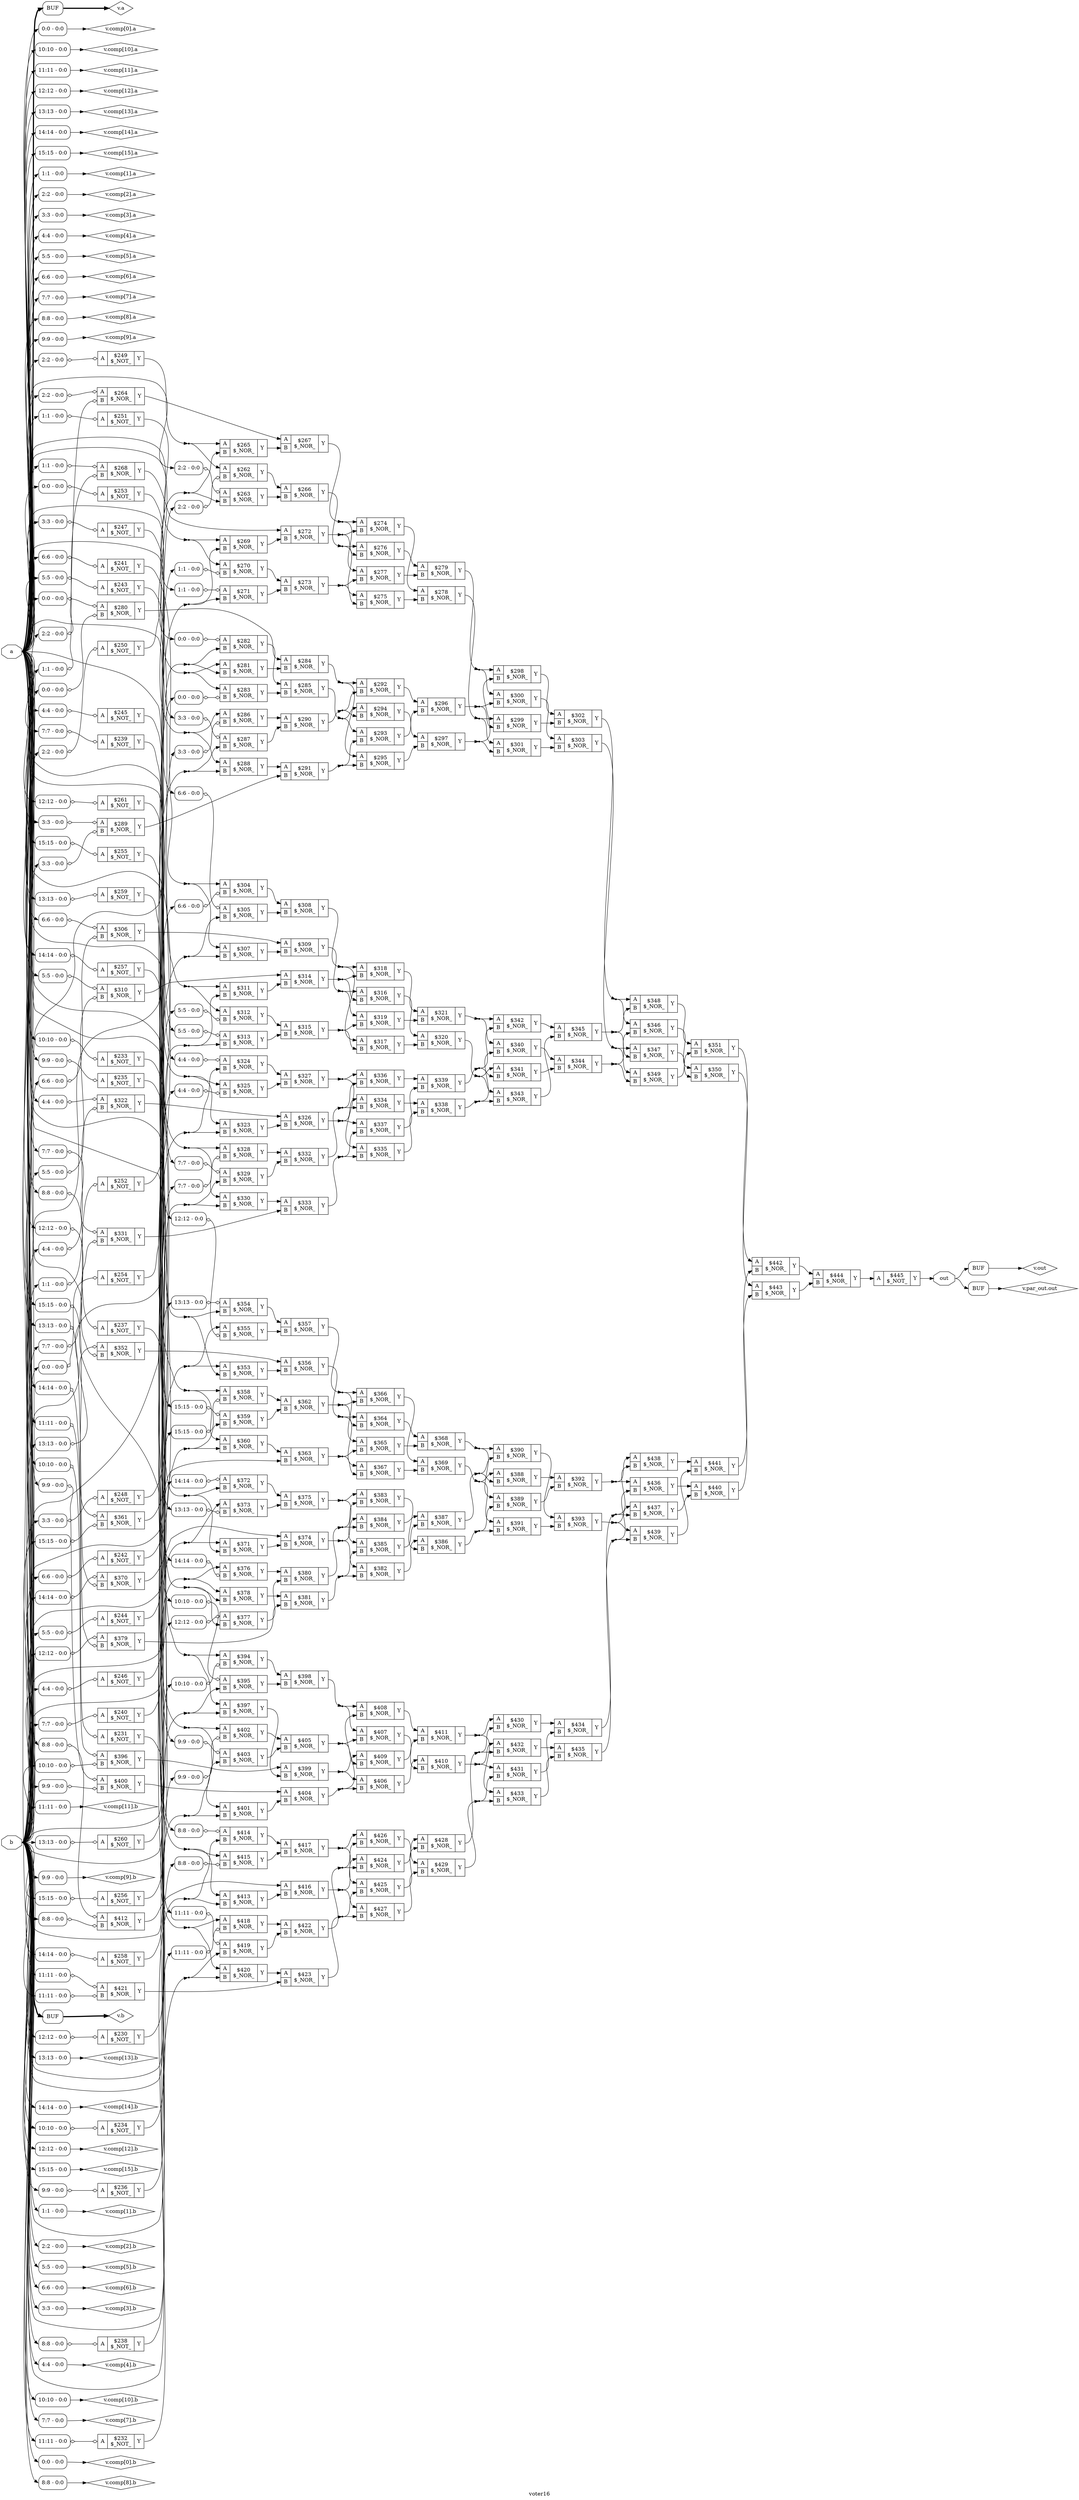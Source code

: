 digraph "voter16" {
label="voter16";
rankdir="LR";
remincross=true;
n216 [ shape=octagon, label="a", color="black", fontcolor="black" ];
n217 [ shape=octagon, label="b", color="black", fontcolor="black" ];
n218 [ shape=octagon, label="out", color="black", fontcolor="black" ];
n219 [ shape=diamond, label="v.a", color="black", fontcolor="black" ];
n220 [ shape=diamond, label="v.b", color="black", fontcolor="black" ];
n221 [ shape=diamond, label="v.comp[0].a", color="black", fontcolor="black" ];
n222 [ shape=diamond, label="v.comp[0].b", color="black", fontcolor="black" ];
n223 [ shape=diamond, label="v.comp[10].a", color="black", fontcolor="black" ];
n224 [ shape=diamond, label="v.comp[10].b", color="black", fontcolor="black" ];
n225 [ shape=diamond, label="v.comp[11].a", color="black", fontcolor="black" ];
n226 [ shape=diamond, label="v.comp[11].b", color="black", fontcolor="black" ];
n227 [ shape=diamond, label="v.comp[12].a", color="black", fontcolor="black" ];
n228 [ shape=diamond, label="v.comp[12].b", color="black", fontcolor="black" ];
n229 [ shape=diamond, label="v.comp[13].a", color="black", fontcolor="black" ];
n230 [ shape=diamond, label="v.comp[13].b", color="black", fontcolor="black" ];
n231 [ shape=diamond, label="v.comp[14].a", color="black", fontcolor="black" ];
n232 [ shape=diamond, label="v.comp[14].b", color="black", fontcolor="black" ];
n233 [ shape=diamond, label="v.comp[15].a", color="black", fontcolor="black" ];
n234 [ shape=diamond, label="v.comp[15].b", color="black", fontcolor="black" ];
n235 [ shape=diamond, label="v.comp[1].a", color="black", fontcolor="black" ];
n236 [ shape=diamond, label="v.comp[1].b", color="black", fontcolor="black" ];
n237 [ shape=diamond, label="v.comp[2].a", color="black", fontcolor="black" ];
n238 [ shape=diamond, label="v.comp[2].b", color="black", fontcolor="black" ];
n239 [ shape=diamond, label="v.comp[3].a", color="black", fontcolor="black" ];
n240 [ shape=diamond, label="v.comp[3].b", color="black", fontcolor="black" ];
n241 [ shape=diamond, label="v.comp[4].a", color="black", fontcolor="black" ];
n242 [ shape=diamond, label="v.comp[4].b", color="black", fontcolor="black" ];
n243 [ shape=diamond, label="v.comp[5].a", color="black", fontcolor="black" ];
n244 [ shape=diamond, label="v.comp[5].b", color="black", fontcolor="black" ];
n245 [ shape=diamond, label="v.comp[6].a", color="black", fontcolor="black" ];
n246 [ shape=diamond, label="v.comp[6].b", color="black", fontcolor="black" ];
n247 [ shape=diamond, label="v.comp[7].a", color="black", fontcolor="black" ];
n248 [ shape=diamond, label="v.comp[7].b", color="black", fontcolor="black" ];
n249 [ shape=diamond, label="v.comp[8].a", color="black", fontcolor="black" ];
n250 [ shape=diamond, label="v.comp[8].b", color="black", fontcolor="black" ];
n251 [ shape=diamond, label="v.comp[9].a", color="black", fontcolor="black" ];
n252 [ shape=diamond, label="v.comp[9].b", color="black", fontcolor="black" ];
n253 [ shape=diamond, label="v.out", color="black", fontcolor="black" ];
n254 [ shape=diamond, label="v.par_out.out", color="black", fontcolor="black" ];
c257 [ shape=record, label="{{<p255> A}|$230\n$_NOT_|{<p256> Y}}" ];
x0 [ shape=record, style=rounded, label="<s0> 12:12 - 0:0 " ];
x0:e -> c257:p255:w [arrowhead=odiamond, arrowtail=odiamond, dir=both, color="black", label=""];
c258 [ shape=record, label="{{<p255> A}|$231\n$_NOT_|{<p256> Y}}" ];
x1 [ shape=record, style=rounded, label="<s0> 11:11 - 0:0 " ];
x1:e -> c258:p255:w [arrowhead=odiamond, arrowtail=odiamond, dir=both, color="black", label=""];
c259 [ shape=record, label="{{<p255> A}|$232\n$_NOT_|{<p256> Y}}" ];
x2 [ shape=record, style=rounded, label="<s0> 11:11 - 0:0 " ];
x2:e -> c259:p255:w [arrowhead=odiamond, arrowtail=odiamond, dir=both, color="black", label=""];
c260 [ shape=record, label="{{<p255> A}|$233\n$_NOT_|{<p256> Y}}" ];
x3 [ shape=record, style=rounded, label="<s0> 10:10 - 0:0 " ];
x3:e -> c260:p255:w [arrowhead=odiamond, arrowtail=odiamond, dir=both, color="black", label=""];
c261 [ shape=record, label="{{<p255> A}|$234\n$_NOT_|{<p256> Y}}" ];
x4 [ shape=record, style=rounded, label="<s0> 10:10 - 0:0 " ];
x4:e -> c261:p255:w [arrowhead=odiamond, arrowtail=odiamond, dir=both, color="black", label=""];
c262 [ shape=record, label="{{<p255> A}|$235\n$_NOT_|{<p256> Y}}" ];
x5 [ shape=record, style=rounded, label="<s0> 9:9 - 0:0 " ];
x5:e -> c262:p255:w [arrowhead=odiamond, arrowtail=odiamond, dir=both, color="black", label=""];
c263 [ shape=record, label="{{<p255> A}|$236\n$_NOT_|{<p256> Y}}" ];
x6 [ shape=record, style=rounded, label="<s0> 9:9 - 0:0 " ];
x6:e -> c263:p255:w [arrowhead=odiamond, arrowtail=odiamond, dir=both, color="black", label=""];
c264 [ shape=record, label="{{<p255> A}|$237\n$_NOT_|{<p256> Y}}" ];
x7 [ shape=record, style=rounded, label="<s0> 8:8 - 0:0 " ];
x7:e -> c264:p255:w [arrowhead=odiamond, arrowtail=odiamond, dir=both, color="black", label=""];
c265 [ shape=record, label="{{<p255> A}|$238\n$_NOT_|{<p256> Y}}" ];
x8 [ shape=record, style=rounded, label="<s0> 8:8 - 0:0 " ];
x8:e -> c265:p255:w [arrowhead=odiamond, arrowtail=odiamond, dir=both, color="black", label=""];
c266 [ shape=record, label="{{<p255> A}|$239\n$_NOT_|{<p256> Y}}" ];
x9 [ shape=record, style=rounded, label="<s0> 7:7 - 0:0 " ];
x9:e -> c266:p255:w [arrowhead=odiamond, arrowtail=odiamond, dir=both, color="black", label=""];
c267 [ shape=record, label="{{<p255> A}|$240\n$_NOT_|{<p256> Y}}" ];
x10 [ shape=record, style=rounded, label="<s0> 7:7 - 0:0 " ];
x10:e -> c267:p255:w [arrowhead=odiamond, arrowtail=odiamond, dir=both, color="black", label=""];
c268 [ shape=record, label="{{<p255> A}|$241\n$_NOT_|{<p256> Y}}" ];
x11 [ shape=record, style=rounded, label="<s0> 6:6 - 0:0 " ];
x11:e -> c268:p255:w [arrowhead=odiamond, arrowtail=odiamond, dir=both, color="black", label=""];
c269 [ shape=record, label="{{<p255> A}|$242\n$_NOT_|{<p256> Y}}" ];
x12 [ shape=record, style=rounded, label="<s0> 6:6 - 0:0 " ];
x12:e -> c269:p255:w [arrowhead=odiamond, arrowtail=odiamond, dir=both, color="black", label=""];
c270 [ shape=record, label="{{<p255> A}|$243\n$_NOT_|{<p256> Y}}" ];
x13 [ shape=record, style=rounded, label="<s0> 5:5 - 0:0 " ];
x13:e -> c270:p255:w [arrowhead=odiamond, arrowtail=odiamond, dir=both, color="black", label=""];
c271 [ shape=record, label="{{<p255> A}|$244\n$_NOT_|{<p256> Y}}" ];
x14 [ shape=record, style=rounded, label="<s0> 5:5 - 0:0 " ];
x14:e -> c271:p255:w [arrowhead=odiamond, arrowtail=odiamond, dir=both, color="black", label=""];
c272 [ shape=record, label="{{<p255> A}|$245\n$_NOT_|{<p256> Y}}" ];
x15 [ shape=record, style=rounded, label="<s0> 4:4 - 0:0 " ];
x15:e -> c272:p255:w [arrowhead=odiamond, arrowtail=odiamond, dir=both, color="black", label=""];
c273 [ shape=record, label="{{<p255> A}|$246\n$_NOT_|{<p256> Y}}" ];
x16 [ shape=record, style=rounded, label="<s0> 4:4 - 0:0 " ];
x16:e -> c273:p255:w [arrowhead=odiamond, arrowtail=odiamond, dir=both, color="black", label=""];
c274 [ shape=record, label="{{<p255> A}|$247\n$_NOT_|{<p256> Y}}" ];
x17 [ shape=record, style=rounded, label="<s0> 3:3 - 0:0 " ];
x17:e -> c274:p255:w [arrowhead=odiamond, arrowtail=odiamond, dir=both, color="black", label=""];
c275 [ shape=record, label="{{<p255> A}|$248\n$_NOT_|{<p256> Y}}" ];
x18 [ shape=record, style=rounded, label="<s0> 3:3 - 0:0 " ];
x18:e -> c275:p255:w [arrowhead=odiamond, arrowtail=odiamond, dir=both, color="black", label=""];
c276 [ shape=record, label="{{<p255> A}|$249\n$_NOT_|{<p256> Y}}" ];
x19 [ shape=record, style=rounded, label="<s0> 2:2 - 0:0 " ];
x19:e -> c276:p255:w [arrowhead=odiamond, arrowtail=odiamond, dir=both, color="black", label=""];
c277 [ shape=record, label="{{<p255> A}|$250\n$_NOT_|{<p256> Y}}" ];
x20 [ shape=record, style=rounded, label="<s0> 2:2 - 0:0 " ];
x20:e -> c277:p255:w [arrowhead=odiamond, arrowtail=odiamond, dir=both, color="black", label=""];
c278 [ shape=record, label="{{<p255> A}|$251\n$_NOT_|{<p256> Y}}" ];
x21 [ shape=record, style=rounded, label="<s0> 1:1 - 0:0 " ];
x21:e -> c278:p255:w [arrowhead=odiamond, arrowtail=odiamond, dir=both, color="black", label=""];
c279 [ shape=record, label="{{<p255> A}|$252\n$_NOT_|{<p256> Y}}" ];
x22 [ shape=record, style=rounded, label="<s0> 1:1 - 0:0 " ];
x22:e -> c279:p255:w [arrowhead=odiamond, arrowtail=odiamond, dir=both, color="black", label=""];
c280 [ shape=record, label="{{<p255> A}|$253\n$_NOT_|{<p256> Y}}" ];
x23 [ shape=record, style=rounded, label="<s0> 0:0 - 0:0 " ];
x23:e -> c280:p255:w [arrowhead=odiamond, arrowtail=odiamond, dir=both, color="black", label=""];
c281 [ shape=record, label="{{<p255> A}|$254\n$_NOT_|{<p256> Y}}" ];
x24 [ shape=record, style=rounded, label="<s0> 0:0 - 0:0 " ];
x24:e -> c281:p255:w [arrowhead=odiamond, arrowtail=odiamond, dir=both, color="black", label=""];
c282 [ shape=record, label="{{<p255> A}|$255\n$_NOT_|{<p256> Y}}" ];
x25 [ shape=record, style=rounded, label="<s0> 15:15 - 0:0 " ];
x25:e -> c282:p255:w [arrowhead=odiamond, arrowtail=odiamond, dir=both, color="black", label=""];
c283 [ shape=record, label="{{<p255> A}|$256\n$_NOT_|{<p256> Y}}" ];
x26 [ shape=record, style=rounded, label="<s0> 15:15 - 0:0 " ];
x26:e -> c283:p255:w [arrowhead=odiamond, arrowtail=odiamond, dir=both, color="black", label=""];
c284 [ shape=record, label="{{<p255> A}|$257\n$_NOT_|{<p256> Y}}" ];
x27 [ shape=record, style=rounded, label="<s0> 14:14 - 0:0 " ];
x27:e -> c284:p255:w [arrowhead=odiamond, arrowtail=odiamond, dir=both, color="black", label=""];
c285 [ shape=record, label="{{<p255> A}|$258\n$_NOT_|{<p256> Y}}" ];
x28 [ shape=record, style=rounded, label="<s0> 14:14 - 0:0 " ];
x28:e -> c285:p255:w [arrowhead=odiamond, arrowtail=odiamond, dir=both, color="black", label=""];
c286 [ shape=record, label="{{<p255> A}|$259\n$_NOT_|{<p256> Y}}" ];
x29 [ shape=record, style=rounded, label="<s0> 13:13 - 0:0 " ];
x29:e -> c286:p255:w [arrowhead=odiamond, arrowtail=odiamond, dir=both, color="black", label=""];
c287 [ shape=record, label="{{<p255> A}|$260\n$_NOT_|{<p256> Y}}" ];
x30 [ shape=record, style=rounded, label="<s0> 13:13 - 0:0 " ];
x30:e -> c287:p255:w [arrowhead=odiamond, arrowtail=odiamond, dir=both, color="black", label=""];
c288 [ shape=record, label="{{<p255> A}|$261\n$_NOT_|{<p256> Y}}" ];
x31 [ shape=record, style=rounded, label="<s0> 12:12 - 0:0 " ];
x31:e -> c288:p255:w [arrowhead=odiamond, arrowtail=odiamond, dir=both, color="black", label=""];
c290 [ shape=record, label="{{<p255> A|<p289> B}|$262\n$_NOR_|{<p256> Y}}" ];
x32 [ shape=record, style=rounded, label="<s0> 2:2 - 0:0 " ];
x32:e -> c290:p289:w [arrowhead=odiamond, arrowtail=odiamond, dir=both, color="black", label=""];
c291 [ shape=record, label="{{<p255> A|<p289> B}|$263\n$_NOR_|{<p256> Y}}" ];
x33 [ shape=record, style=rounded, label="<s0> 2:2 - 0:0 " ];
x33:e -> c291:p255:w [arrowhead=odiamond, arrowtail=odiamond, dir=both, color="black", label=""];
c292 [ shape=record, label="{{<p255> A|<p289> B}|$264\n$_NOR_|{<p256> Y}}" ];
x34 [ shape=record, style=rounded, label="<s0> 2:2 - 0:0 " ];
x34:e -> c292:p255:w [arrowhead=odiamond, arrowtail=odiamond, dir=both, color="black", label=""];
x35 [ shape=record, style=rounded, label="<s0> 2:2 - 0:0 " ];
x35:e -> c292:p289:w [arrowhead=odiamond, arrowtail=odiamond, dir=both, color="black", label=""];
c293 [ shape=record, label="{{<p255> A|<p289> B}|$265\n$_NOR_|{<p256> Y}}" ];
c294 [ shape=record, label="{{<p255> A|<p289> B}|$266\n$_NOR_|{<p256> Y}}" ];
c295 [ shape=record, label="{{<p255> A|<p289> B}|$267\n$_NOR_|{<p256> Y}}" ];
c296 [ shape=record, label="{{<p255> A|<p289> B}|$268\n$_NOR_|{<p256> Y}}" ];
x36 [ shape=record, style=rounded, label="<s0> 1:1 - 0:0 " ];
x36:e -> c296:p255:w [arrowhead=odiamond, arrowtail=odiamond, dir=both, color="black", label=""];
x37 [ shape=record, style=rounded, label="<s0> 1:1 - 0:0 " ];
x37:e -> c296:p289:w [arrowhead=odiamond, arrowtail=odiamond, dir=both, color="black", label=""];
c297 [ shape=record, label="{{<p255> A|<p289> B}|$269\n$_NOR_|{<p256> Y}}" ];
c298 [ shape=record, label="{{<p255> A|<p289> B}|$270\n$_NOR_|{<p256> Y}}" ];
x38 [ shape=record, style=rounded, label="<s0> 1:1 - 0:0 " ];
x38:e -> c298:p289:w [arrowhead=odiamond, arrowtail=odiamond, dir=both, color="black", label=""];
c299 [ shape=record, label="{{<p255> A|<p289> B}|$271\n$_NOR_|{<p256> Y}}" ];
x39 [ shape=record, style=rounded, label="<s0> 1:1 - 0:0 " ];
x39:e -> c299:p255:w [arrowhead=odiamond, arrowtail=odiamond, dir=both, color="black", label=""];
c300 [ shape=record, label="{{<p255> A|<p289> B}|$272\n$_NOR_|{<p256> Y}}" ];
c301 [ shape=record, label="{{<p255> A|<p289> B}|$273\n$_NOR_|{<p256> Y}}" ];
c302 [ shape=record, label="{{<p255> A|<p289> B}|$274\n$_NOR_|{<p256> Y}}" ];
c303 [ shape=record, label="{{<p255> A|<p289> B}|$275\n$_NOR_|{<p256> Y}}" ];
c304 [ shape=record, label="{{<p255> A|<p289> B}|$276\n$_NOR_|{<p256> Y}}" ];
c305 [ shape=record, label="{{<p255> A|<p289> B}|$277\n$_NOR_|{<p256> Y}}" ];
c306 [ shape=record, label="{{<p255> A|<p289> B}|$278\n$_NOR_|{<p256> Y}}" ];
c307 [ shape=record, label="{{<p255> A|<p289> B}|$279\n$_NOR_|{<p256> Y}}" ];
c308 [ shape=record, label="{{<p255> A|<p289> B}|$280\n$_NOR_|{<p256> Y}}" ];
x40 [ shape=record, style=rounded, label="<s0> 0:0 - 0:0 " ];
x40:e -> c308:p255:w [arrowhead=odiamond, arrowtail=odiamond, dir=both, color="black", label=""];
x41 [ shape=record, style=rounded, label="<s0> 0:0 - 0:0 " ];
x41:e -> c308:p289:w [arrowhead=odiamond, arrowtail=odiamond, dir=both, color="black", label=""];
c309 [ shape=record, label="{{<p255> A|<p289> B}|$281\n$_NOR_|{<p256> Y}}" ];
c310 [ shape=record, label="{{<p255> A|<p289> B}|$282\n$_NOR_|{<p256> Y}}" ];
x42 [ shape=record, style=rounded, label="<s0> 0:0 - 0:0 " ];
x42:e -> c310:p255:w [arrowhead=odiamond, arrowtail=odiamond, dir=both, color="black", label=""];
c311 [ shape=record, label="{{<p255> A|<p289> B}|$283\n$_NOR_|{<p256> Y}}" ];
x43 [ shape=record, style=rounded, label="<s0> 0:0 - 0:0 " ];
x43:e -> c311:p289:w [arrowhead=odiamond, arrowtail=odiamond, dir=both, color="black", label=""];
c312 [ shape=record, label="{{<p255> A|<p289> B}|$284\n$_NOR_|{<p256> Y}}" ];
c313 [ shape=record, label="{{<p255> A|<p289> B}|$285\n$_NOR_|{<p256> Y}}" ];
c314 [ shape=record, label="{{<p255> A|<p289> B}|$286\n$_NOR_|{<p256> Y}}" ];
x44 [ shape=record, style=rounded, label="<s0> 3:3 - 0:0 " ];
x44:e -> c314:p289:w [arrowhead=odiamond, arrowtail=odiamond, dir=both, color="black", label=""];
c315 [ shape=record, label="{{<p255> A|<p289> B}|$287\n$_NOR_|{<p256> Y}}" ];
x45 [ shape=record, style=rounded, label="<s0> 3:3 - 0:0 " ];
x45:e -> c315:p255:w [arrowhead=odiamond, arrowtail=odiamond, dir=both, color="black", label=""];
c316 [ shape=record, label="{{<p255> A|<p289> B}|$288\n$_NOR_|{<p256> Y}}" ];
c317 [ shape=record, label="{{<p255> A|<p289> B}|$289\n$_NOR_|{<p256> Y}}" ];
x46 [ shape=record, style=rounded, label="<s0> 3:3 - 0:0 " ];
x46:e -> c317:p255:w [arrowhead=odiamond, arrowtail=odiamond, dir=both, color="black", label=""];
x47 [ shape=record, style=rounded, label="<s0> 3:3 - 0:0 " ];
x47:e -> c317:p289:w [arrowhead=odiamond, arrowtail=odiamond, dir=both, color="black", label=""];
c318 [ shape=record, label="{{<p255> A|<p289> B}|$290\n$_NOR_|{<p256> Y}}" ];
c319 [ shape=record, label="{{<p255> A|<p289> B}|$291\n$_NOR_|{<p256> Y}}" ];
c320 [ shape=record, label="{{<p255> A|<p289> B}|$292\n$_NOR_|{<p256> Y}}" ];
c321 [ shape=record, label="{{<p255> A|<p289> B}|$293\n$_NOR_|{<p256> Y}}" ];
c322 [ shape=record, label="{{<p255> A|<p289> B}|$294\n$_NOR_|{<p256> Y}}" ];
c323 [ shape=record, label="{{<p255> A|<p289> B}|$295\n$_NOR_|{<p256> Y}}" ];
c324 [ shape=record, label="{{<p255> A|<p289> B}|$296\n$_NOR_|{<p256> Y}}" ];
c325 [ shape=record, label="{{<p255> A|<p289> B}|$297\n$_NOR_|{<p256> Y}}" ];
c326 [ shape=record, label="{{<p255> A|<p289> B}|$298\n$_NOR_|{<p256> Y}}" ];
c327 [ shape=record, label="{{<p255> A|<p289> B}|$299\n$_NOR_|{<p256> Y}}" ];
c328 [ shape=record, label="{{<p255> A|<p289> B}|$300\n$_NOR_|{<p256> Y}}" ];
c329 [ shape=record, label="{{<p255> A|<p289> B}|$301\n$_NOR_|{<p256> Y}}" ];
c330 [ shape=record, label="{{<p255> A|<p289> B}|$302\n$_NOR_|{<p256> Y}}" ];
c331 [ shape=record, label="{{<p255> A|<p289> B}|$303\n$_NOR_|{<p256> Y}}" ];
c332 [ shape=record, label="{{<p255> A|<p289> B}|$304\n$_NOR_|{<p256> Y}}" ];
x48 [ shape=record, style=rounded, label="<s0> 6:6 - 0:0 " ];
x48:e -> c332:p289:w [arrowhead=odiamond, arrowtail=odiamond, dir=both, color="black", label=""];
c333 [ shape=record, label="{{<p255> A|<p289> B}|$305\n$_NOR_|{<p256> Y}}" ];
x49 [ shape=record, style=rounded, label="<s0> 6:6 - 0:0 " ];
x49:e -> c333:p255:w [arrowhead=odiamond, arrowtail=odiamond, dir=both, color="black", label=""];
c334 [ shape=record, label="{{<p255> A|<p289> B}|$306\n$_NOR_|{<p256> Y}}" ];
x50 [ shape=record, style=rounded, label="<s0> 6:6 - 0:0 " ];
x50:e -> c334:p255:w [arrowhead=odiamond, arrowtail=odiamond, dir=both, color="black", label=""];
x51 [ shape=record, style=rounded, label="<s0> 6:6 - 0:0 " ];
x51:e -> c334:p289:w [arrowhead=odiamond, arrowtail=odiamond, dir=both, color="black", label=""];
c335 [ shape=record, label="{{<p255> A|<p289> B}|$307\n$_NOR_|{<p256> Y}}" ];
c336 [ shape=record, label="{{<p255> A|<p289> B}|$308\n$_NOR_|{<p256> Y}}" ];
c337 [ shape=record, label="{{<p255> A|<p289> B}|$309\n$_NOR_|{<p256> Y}}" ];
c338 [ shape=record, label="{{<p255> A|<p289> B}|$310\n$_NOR_|{<p256> Y}}" ];
x52 [ shape=record, style=rounded, label="<s0> 5:5 - 0:0 " ];
x52:e -> c338:p255:w [arrowhead=odiamond, arrowtail=odiamond, dir=both, color="black", label=""];
x53 [ shape=record, style=rounded, label="<s0> 5:5 - 0:0 " ];
x53:e -> c338:p289:w [arrowhead=odiamond, arrowtail=odiamond, dir=both, color="black", label=""];
c339 [ shape=record, label="{{<p255> A|<p289> B}|$311\n$_NOR_|{<p256> Y}}" ];
c340 [ shape=record, label="{{<p255> A|<p289> B}|$312\n$_NOR_|{<p256> Y}}" ];
x54 [ shape=record, style=rounded, label="<s0> 5:5 - 0:0 " ];
x54:e -> c340:p289:w [arrowhead=odiamond, arrowtail=odiamond, dir=both, color="black", label=""];
c341 [ shape=record, label="{{<p255> A|<p289> B}|$313\n$_NOR_|{<p256> Y}}" ];
x55 [ shape=record, style=rounded, label="<s0> 5:5 - 0:0 " ];
x55:e -> c341:p255:w [arrowhead=odiamond, arrowtail=odiamond, dir=both, color="black", label=""];
c342 [ shape=record, label="{{<p255> A|<p289> B}|$314\n$_NOR_|{<p256> Y}}" ];
c343 [ shape=record, label="{{<p255> A|<p289> B}|$315\n$_NOR_|{<p256> Y}}" ];
c344 [ shape=record, label="{{<p255> A|<p289> B}|$316\n$_NOR_|{<p256> Y}}" ];
c345 [ shape=record, label="{{<p255> A|<p289> B}|$317\n$_NOR_|{<p256> Y}}" ];
c346 [ shape=record, label="{{<p255> A|<p289> B}|$318\n$_NOR_|{<p256> Y}}" ];
c347 [ shape=record, label="{{<p255> A|<p289> B}|$319\n$_NOR_|{<p256> Y}}" ];
c348 [ shape=record, label="{{<p255> A|<p289> B}|$320\n$_NOR_|{<p256> Y}}" ];
c349 [ shape=record, label="{{<p255> A|<p289> B}|$321\n$_NOR_|{<p256> Y}}" ];
c350 [ shape=record, label="{{<p255> A|<p289> B}|$322\n$_NOR_|{<p256> Y}}" ];
x56 [ shape=record, style=rounded, label="<s0> 4:4 - 0:0 " ];
x56:e -> c350:p255:w [arrowhead=odiamond, arrowtail=odiamond, dir=both, color="black", label=""];
x57 [ shape=record, style=rounded, label="<s0> 4:4 - 0:0 " ];
x57:e -> c350:p289:w [arrowhead=odiamond, arrowtail=odiamond, dir=both, color="black", label=""];
c351 [ shape=record, label="{{<p255> A|<p289> B}|$323\n$_NOR_|{<p256> Y}}" ];
c352 [ shape=record, label="{{<p255> A|<p289> B}|$324\n$_NOR_|{<p256> Y}}" ];
x58 [ shape=record, style=rounded, label="<s0> 4:4 - 0:0 " ];
x58:e -> c352:p255:w [arrowhead=odiamond, arrowtail=odiamond, dir=both, color="black", label=""];
c353 [ shape=record, label="{{<p255> A|<p289> B}|$325\n$_NOR_|{<p256> Y}}" ];
x59 [ shape=record, style=rounded, label="<s0> 4:4 - 0:0 " ];
x59:e -> c353:p289:w [arrowhead=odiamond, arrowtail=odiamond, dir=both, color="black", label=""];
c354 [ shape=record, label="{{<p255> A|<p289> B}|$326\n$_NOR_|{<p256> Y}}" ];
c355 [ shape=record, label="{{<p255> A|<p289> B}|$327\n$_NOR_|{<p256> Y}}" ];
c356 [ shape=record, label="{{<p255> A|<p289> B}|$328\n$_NOR_|{<p256> Y}}" ];
x60 [ shape=record, style=rounded, label="<s0> 7:7 - 0:0 " ];
x60:e -> c356:p289:w [arrowhead=odiamond, arrowtail=odiamond, dir=both, color="black", label=""];
c357 [ shape=record, label="{{<p255> A|<p289> B}|$329\n$_NOR_|{<p256> Y}}" ];
x61 [ shape=record, style=rounded, label="<s0> 7:7 - 0:0 " ];
x61:e -> c357:p255:w [arrowhead=odiamond, arrowtail=odiamond, dir=both, color="black", label=""];
c358 [ shape=record, label="{{<p255> A|<p289> B}|$330\n$_NOR_|{<p256> Y}}" ];
c359 [ shape=record, label="{{<p255> A|<p289> B}|$331\n$_NOR_|{<p256> Y}}" ];
x62 [ shape=record, style=rounded, label="<s0> 7:7 - 0:0 " ];
x62:e -> c359:p255:w [arrowhead=odiamond, arrowtail=odiamond, dir=both, color="black", label=""];
x63 [ shape=record, style=rounded, label="<s0> 7:7 - 0:0 " ];
x63:e -> c359:p289:w [arrowhead=odiamond, arrowtail=odiamond, dir=both, color="black", label=""];
c360 [ shape=record, label="{{<p255> A|<p289> B}|$332\n$_NOR_|{<p256> Y}}" ];
c361 [ shape=record, label="{{<p255> A|<p289> B}|$333\n$_NOR_|{<p256> Y}}" ];
c362 [ shape=record, label="{{<p255> A|<p289> B}|$334\n$_NOR_|{<p256> Y}}" ];
c363 [ shape=record, label="{{<p255> A|<p289> B}|$335\n$_NOR_|{<p256> Y}}" ];
c364 [ shape=record, label="{{<p255> A|<p289> B}|$336\n$_NOR_|{<p256> Y}}" ];
c365 [ shape=record, label="{{<p255> A|<p289> B}|$337\n$_NOR_|{<p256> Y}}" ];
c366 [ shape=record, label="{{<p255> A|<p289> B}|$338\n$_NOR_|{<p256> Y}}" ];
c367 [ shape=record, label="{{<p255> A|<p289> B}|$339\n$_NOR_|{<p256> Y}}" ];
c368 [ shape=record, label="{{<p255> A|<p289> B}|$340\n$_NOR_|{<p256> Y}}" ];
c369 [ shape=record, label="{{<p255> A|<p289> B}|$341\n$_NOR_|{<p256> Y}}" ];
c370 [ shape=record, label="{{<p255> A|<p289> B}|$342\n$_NOR_|{<p256> Y}}" ];
c371 [ shape=record, label="{{<p255> A|<p289> B}|$343\n$_NOR_|{<p256> Y}}" ];
c372 [ shape=record, label="{{<p255> A|<p289> B}|$344\n$_NOR_|{<p256> Y}}" ];
c373 [ shape=record, label="{{<p255> A|<p289> B}|$345\n$_NOR_|{<p256> Y}}" ];
c374 [ shape=record, label="{{<p255> A|<p289> B}|$346\n$_NOR_|{<p256> Y}}" ];
c375 [ shape=record, label="{{<p255> A|<p289> B}|$347\n$_NOR_|{<p256> Y}}" ];
c376 [ shape=record, label="{{<p255> A|<p289> B}|$348\n$_NOR_|{<p256> Y}}" ];
c377 [ shape=record, label="{{<p255> A|<p289> B}|$349\n$_NOR_|{<p256> Y}}" ];
c378 [ shape=record, label="{{<p255> A|<p289> B}|$350\n$_NOR_|{<p256> Y}}" ];
c379 [ shape=record, label="{{<p255> A|<p289> B}|$351\n$_NOR_|{<p256> Y}}" ];
c380 [ shape=record, label="{{<p255> A|<p289> B}|$352\n$_NOR_|{<p256> Y}}" ];
x64 [ shape=record, style=rounded, label="<s0> 13:13 - 0:0 " ];
x64:e -> c380:p255:w [arrowhead=odiamond, arrowtail=odiamond, dir=both, color="black", label=""];
x65 [ shape=record, style=rounded, label="<s0> 12:12 - 0:0 " ];
x65:e -> c380:p289:w [arrowhead=odiamond, arrowtail=odiamond, dir=both, color="black", label=""];
c381 [ shape=record, label="{{<p255> A|<p289> B}|$353\n$_NOR_|{<p256> Y}}" ];
c382 [ shape=record, label="{{<p255> A|<p289> B}|$354\n$_NOR_|{<p256> Y}}" ];
x66 [ shape=record, style=rounded, label="<s0> 13:13 - 0:0 " ];
x66:e -> c382:p255:w [arrowhead=odiamond, arrowtail=odiamond, dir=both, color="black", label=""];
c383 [ shape=record, label="{{<p255> A|<p289> B}|$355\n$_NOR_|{<p256> Y}}" ];
x67 [ shape=record, style=rounded, label="<s0> 12:12 - 0:0 " ];
x67:e -> c383:p289:w [arrowhead=odiamond, arrowtail=odiamond, dir=both, color="black", label=""];
c384 [ shape=record, label="{{<p255> A|<p289> B}|$356\n$_NOR_|{<p256> Y}}" ];
c385 [ shape=record, label="{{<p255> A|<p289> B}|$357\n$_NOR_|{<p256> Y}}" ];
c386 [ shape=record, label="{{<p255> A|<p289> B}|$358\n$_NOR_|{<p256> Y}}" ];
x68 [ shape=record, style=rounded, label="<s0> 15:15 - 0:0 " ];
x68:e -> c386:p289:w [arrowhead=odiamond, arrowtail=odiamond, dir=both, color="black", label=""];
c387 [ shape=record, label="{{<p255> A|<p289> B}|$359\n$_NOR_|{<p256> Y}}" ];
x69 [ shape=record, style=rounded, label="<s0> 15:15 - 0:0 " ];
x69:e -> c387:p255:w [arrowhead=odiamond, arrowtail=odiamond, dir=both, color="black", label=""];
c388 [ shape=record, label="{{<p255> A|<p289> B}|$360\n$_NOR_|{<p256> Y}}" ];
c389 [ shape=record, label="{{<p255> A|<p289> B}|$361\n$_NOR_|{<p256> Y}}" ];
x70 [ shape=record, style=rounded, label="<s0> 15:15 - 0:0 " ];
x70:e -> c389:p255:w [arrowhead=odiamond, arrowtail=odiamond, dir=both, color="black", label=""];
x71 [ shape=record, style=rounded, label="<s0> 15:15 - 0:0 " ];
x71:e -> c389:p289:w [arrowhead=odiamond, arrowtail=odiamond, dir=both, color="black", label=""];
c390 [ shape=record, label="{{<p255> A|<p289> B}|$362\n$_NOR_|{<p256> Y}}" ];
c391 [ shape=record, label="{{<p255> A|<p289> B}|$363\n$_NOR_|{<p256> Y}}" ];
c392 [ shape=record, label="{{<p255> A|<p289> B}|$364\n$_NOR_|{<p256> Y}}" ];
c393 [ shape=record, label="{{<p255> A|<p289> B}|$365\n$_NOR_|{<p256> Y}}" ];
c394 [ shape=record, label="{{<p255> A|<p289> B}|$366\n$_NOR_|{<p256> Y}}" ];
c395 [ shape=record, label="{{<p255> A|<p289> B}|$367\n$_NOR_|{<p256> Y}}" ];
c396 [ shape=record, label="{{<p255> A|<p289> B}|$368\n$_NOR_|{<p256> Y}}" ];
c397 [ shape=record, label="{{<p255> A|<p289> B}|$369\n$_NOR_|{<p256> Y}}" ];
c398 [ shape=record, label="{{<p255> A|<p289> B}|$370\n$_NOR_|{<p256> Y}}" ];
x72 [ shape=record, style=rounded, label="<s0> 14:14 - 0:0 " ];
x72:e -> c398:p255:w [arrowhead=odiamond, arrowtail=odiamond, dir=both, color="black", label=""];
x73 [ shape=record, style=rounded, label="<s0> 13:13 - 0:0 " ];
x73:e -> c398:p289:w [arrowhead=odiamond, arrowtail=odiamond, dir=both, color="black", label=""];
c399 [ shape=record, label="{{<p255> A|<p289> B}|$371\n$_NOR_|{<p256> Y}}" ];
c400 [ shape=record, label="{{<p255> A|<p289> B}|$372\n$_NOR_|{<p256> Y}}" ];
x74 [ shape=record, style=rounded, label="<s0> 14:14 - 0:0 " ];
x74:e -> c400:p255:w [arrowhead=odiamond, arrowtail=odiamond, dir=both, color="black", label=""];
c401 [ shape=record, label="{{<p255> A|<p289> B}|$373\n$_NOR_|{<p256> Y}}" ];
x75 [ shape=record, style=rounded, label="<s0> 13:13 - 0:0 " ];
x75:e -> c401:p289:w [arrowhead=odiamond, arrowtail=odiamond, dir=both, color="black", label=""];
c402 [ shape=record, label="{{<p255> A|<p289> B}|$374\n$_NOR_|{<p256> Y}}" ];
c403 [ shape=record, label="{{<p255> A|<p289> B}|$375\n$_NOR_|{<p256> Y}}" ];
c404 [ shape=record, label="{{<p255> A|<p289> B}|$376\n$_NOR_|{<p256> Y}}" ];
x76 [ shape=record, style=rounded, label="<s0> 14:14 - 0:0 " ];
x76:e -> c404:p289:w [arrowhead=odiamond, arrowtail=odiamond, dir=both, color="black", label=""];
c405 [ shape=record, label="{{<p255> A|<p289> B}|$377\n$_NOR_|{<p256> Y}}" ];
x77 [ shape=record, style=rounded, label="<s0> 12:12 - 0:0 " ];
x77:e -> c405:p255:w [arrowhead=odiamond, arrowtail=odiamond, dir=both, color="black", label=""];
c406 [ shape=record, label="{{<p255> A|<p289> B}|$378\n$_NOR_|{<p256> Y}}" ];
c407 [ shape=record, label="{{<p255> A|<p289> B}|$379\n$_NOR_|{<p256> Y}}" ];
x78 [ shape=record, style=rounded, label="<s0> 12:12 - 0:0 " ];
x78:e -> c407:p255:w [arrowhead=odiamond, arrowtail=odiamond, dir=both, color="black", label=""];
x79 [ shape=record, style=rounded, label="<s0> 14:14 - 0:0 " ];
x79:e -> c407:p289:w [arrowhead=odiamond, arrowtail=odiamond, dir=both, color="black", label=""];
c408 [ shape=record, label="{{<p255> A|<p289> B}|$380\n$_NOR_|{<p256> Y}}" ];
c409 [ shape=record, label="{{<p255> A|<p289> B}|$381\n$_NOR_|{<p256> Y}}" ];
c410 [ shape=record, label="{{<p255> A|<p289> B}|$382\n$_NOR_|{<p256> Y}}" ];
c411 [ shape=record, label="{{<p255> A|<p289> B}|$383\n$_NOR_|{<p256> Y}}" ];
c412 [ shape=record, label="{{<p255> A|<p289> B}|$384\n$_NOR_|{<p256> Y}}" ];
c413 [ shape=record, label="{{<p255> A|<p289> B}|$385\n$_NOR_|{<p256> Y}}" ];
c414 [ shape=record, label="{{<p255> A|<p289> B}|$386\n$_NOR_|{<p256> Y}}" ];
c415 [ shape=record, label="{{<p255> A|<p289> B}|$387\n$_NOR_|{<p256> Y}}" ];
c416 [ shape=record, label="{{<p255> A|<p289> B}|$388\n$_NOR_|{<p256> Y}}" ];
c417 [ shape=record, label="{{<p255> A|<p289> B}|$389\n$_NOR_|{<p256> Y}}" ];
c418 [ shape=record, label="{{<p255> A|<p289> B}|$390\n$_NOR_|{<p256> Y}}" ];
c419 [ shape=record, label="{{<p255> A|<p289> B}|$391\n$_NOR_|{<p256> Y}}" ];
c420 [ shape=record, label="{{<p255> A|<p289> B}|$392\n$_NOR_|{<p256> Y}}" ];
c421 [ shape=record, label="{{<p255> A|<p289> B}|$393\n$_NOR_|{<p256> Y}}" ];
c422 [ shape=record, label="{{<p255> A|<p289> B}|$394\n$_NOR_|{<p256> Y}}" ];
x80 [ shape=record, style=rounded, label="<s0> 10:10 - 0:0 " ];
x80:e -> c422:p289:w [arrowhead=odiamond, arrowtail=odiamond, dir=both, color="black", label=""];
c423 [ shape=record, label="{{<p255> A|<p289> B}|$395\n$_NOR_|{<p256> Y}}" ];
x81 [ shape=record, style=rounded, label="<s0> 10:10 - 0:0 " ];
x81:e -> c423:p255:w [arrowhead=odiamond, arrowtail=odiamond, dir=both, color="black", label=""];
c424 [ shape=record, label="{{<p255> A|<p289> B}|$396\n$_NOR_|{<p256> Y}}" ];
x82 [ shape=record, style=rounded, label="<s0> 10:10 - 0:0 " ];
x82:e -> c424:p255:w [arrowhead=odiamond, arrowtail=odiamond, dir=both, color="black", label=""];
x83 [ shape=record, style=rounded, label="<s0> 10:10 - 0:0 " ];
x83:e -> c424:p289:w [arrowhead=odiamond, arrowtail=odiamond, dir=both, color="black", label=""];
c425 [ shape=record, label="{{<p255> A|<p289> B}|$397\n$_NOR_|{<p256> Y}}" ];
c426 [ shape=record, label="{{<p255> A|<p289> B}|$398\n$_NOR_|{<p256> Y}}" ];
c427 [ shape=record, label="{{<p255> A|<p289> B}|$399\n$_NOR_|{<p256> Y}}" ];
c428 [ shape=record, label="{{<p255> A|<p289> B}|$400\n$_NOR_|{<p256> Y}}" ];
x84 [ shape=record, style=rounded, label="<s0> 9:9 - 0:0 " ];
x84:e -> c428:p255:w [arrowhead=odiamond, arrowtail=odiamond, dir=both, color="black", label=""];
x85 [ shape=record, style=rounded, label="<s0> 9:9 - 0:0 " ];
x85:e -> c428:p289:w [arrowhead=odiamond, arrowtail=odiamond, dir=both, color="black", label=""];
c429 [ shape=record, label="{{<p255> A|<p289> B}|$401\n$_NOR_|{<p256> Y}}" ];
c430 [ shape=record, label="{{<p255> A|<p289> B}|$402\n$_NOR_|{<p256> Y}}" ];
x86 [ shape=record, style=rounded, label="<s0> 9:9 - 0:0 " ];
x86:e -> c430:p289:w [arrowhead=odiamond, arrowtail=odiamond, dir=both, color="black", label=""];
c431 [ shape=record, label="{{<p255> A|<p289> B}|$403\n$_NOR_|{<p256> Y}}" ];
x87 [ shape=record, style=rounded, label="<s0> 9:9 - 0:0 " ];
x87:e -> c431:p255:w [arrowhead=odiamond, arrowtail=odiamond, dir=both, color="black", label=""];
c432 [ shape=record, label="{{<p255> A|<p289> B}|$404\n$_NOR_|{<p256> Y}}" ];
c433 [ shape=record, label="{{<p255> A|<p289> B}|$405\n$_NOR_|{<p256> Y}}" ];
c434 [ shape=record, label="{{<p255> A|<p289> B}|$406\n$_NOR_|{<p256> Y}}" ];
c435 [ shape=record, label="{{<p255> A|<p289> B}|$407\n$_NOR_|{<p256> Y}}" ];
c436 [ shape=record, label="{{<p255> A|<p289> B}|$408\n$_NOR_|{<p256> Y}}" ];
c437 [ shape=record, label="{{<p255> A|<p289> B}|$409\n$_NOR_|{<p256> Y}}" ];
c438 [ shape=record, label="{{<p255> A|<p289> B}|$410\n$_NOR_|{<p256> Y}}" ];
c439 [ shape=record, label="{{<p255> A|<p289> B}|$411\n$_NOR_|{<p256> Y}}" ];
c440 [ shape=record, label="{{<p255> A|<p289> B}|$412\n$_NOR_|{<p256> Y}}" ];
x88 [ shape=record, style=rounded, label="<s0> 8:8 - 0:0 " ];
x88:e -> c440:p255:w [arrowhead=odiamond, arrowtail=odiamond, dir=both, color="black", label=""];
x89 [ shape=record, style=rounded, label="<s0> 8:8 - 0:0 " ];
x89:e -> c440:p289:w [arrowhead=odiamond, arrowtail=odiamond, dir=both, color="black", label=""];
c441 [ shape=record, label="{{<p255> A|<p289> B}|$413\n$_NOR_|{<p256> Y}}" ];
c442 [ shape=record, label="{{<p255> A|<p289> B}|$414\n$_NOR_|{<p256> Y}}" ];
x90 [ shape=record, style=rounded, label="<s0> 8:8 - 0:0 " ];
x90:e -> c442:p255:w [arrowhead=odiamond, arrowtail=odiamond, dir=both, color="black", label=""];
c443 [ shape=record, label="{{<p255> A|<p289> B}|$415\n$_NOR_|{<p256> Y}}" ];
x91 [ shape=record, style=rounded, label="<s0> 8:8 - 0:0 " ];
x91:e -> c443:p289:w [arrowhead=odiamond, arrowtail=odiamond, dir=both, color="black", label=""];
c444 [ shape=record, label="{{<p255> A|<p289> B}|$416\n$_NOR_|{<p256> Y}}" ];
c445 [ shape=record, label="{{<p255> A|<p289> B}|$417\n$_NOR_|{<p256> Y}}" ];
c446 [ shape=record, label="{{<p255> A|<p289> B}|$418\n$_NOR_|{<p256> Y}}" ];
x92 [ shape=record, style=rounded, label="<s0> 11:11 - 0:0 " ];
x92:e -> c446:p289:w [arrowhead=odiamond, arrowtail=odiamond, dir=both, color="black", label=""];
c447 [ shape=record, label="{{<p255> A|<p289> B}|$419\n$_NOR_|{<p256> Y}}" ];
x93 [ shape=record, style=rounded, label="<s0> 11:11 - 0:0 " ];
x93:e -> c447:p255:w [arrowhead=odiamond, arrowtail=odiamond, dir=both, color="black", label=""];
c448 [ shape=record, label="{{<p255> A|<p289> B}|$420\n$_NOR_|{<p256> Y}}" ];
c449 [ shape=record, label="{{<p255> A|<p289> B}|$421\n$_NOR_|{<p256> Y}}" ];
x94 [ shape=record, style=rounded, label="<s0> 11:11 - 0:0 " ];
x94:e -> c449:p255:w [arrowhead=odiamond, arrowtail=odiamond, dir=both, color="black", label=""];
x95 [ shape=record, style=rounded, label="<s0> 11:11 - 0:0 " ];
x95:e -> c449:p289:w [arrowhead=odiamond, arrowtail=odiamond, dir=both, color="black", label=""];
c450 [ shape=record, label="{{<p255> A|<p289> B}|$422\n$_NOR_|{<p256> Y}}" ];
c451 [ shape=record, label="{{<p255> A|<p289> B}|$423\n$_NOR_|{<p256> Y}}" ];
c452 [ shape=record, label="{{<p255> A|<p289> B}|$424\n$_NOR_|{<p256> Y}}" ];
c453 [ shape=record, label="{{<p255> A|<p289> B}|$425\n$_NOR_|{<p256> Y}}" ];
c454 [ shape=record, label="{{<p255> A|<p289> B}|$426\n$_NOR_|{<p256> Y}}" ];
c455 [ shape=record, label="{{<p255> A|<p289> B}|$427\n$_NOR_|{<p256> Y}}" ];
c456 [ shape=record, label="{{<p255> A|<p289> B}|$428\n$_NOR_|{<p256> Y}}" ];
c457 [ shape=record, label="{{<p255> A|<p289> B}|$429\n$_NOR_|{<p256> Y}}" ];
c458 [ shape=record, label="{{<p255> A|<p289> B}|$430\n$_NOR_|{<p256> Y}}" ];
c459 [ shape=record, label="{{<p255> A|<p289> B}|$431\n$_NOR_|{<p256> Y}}" ];
c460 [ shape=record, label="{{<p255> A|<p289> B}|$432\n$_NOR_|{<p256> Y}}" ];
c461 [ shape=record, label="{{<p255> A|<p289> B}|$433\n$_NOR_|{<p256> Y}}" ];
c462 [ shape=record, label="{{<p255> A|<p289> B}|$434\n$_NOR_|{<p256> Y}}" ];
c463 [ shape=record, label="{{<p255> A|<p289> B}|$435\n$_NOR_|{<p256> Y}}" ];
c464 [ shape=record, label="{{<p255> A|<p289> B}|$436\n$_NOR_|{<p256> Y}}" ];
c465 [ shape=record, label="{{<p255> A|<p289> B}|$437\n$_NOR_|{<p256> Y}}" ];
c466 [ shape=record, label="{{<p255> A|<p289> B}|$438\n$_NOR_|{<p256> Y}}" ];
c467 [ shape=record, label="{{<p255> A|<p289> B}|$439\n$_NOR_|{<p256> Y}}" ];
c468 [ shape=record, label="{{<p255> A|<p289> B}|$440\n$_NOR_|{<p256> Y}}" ];
c469 [ shape=record, label="{{<p255> A|<p289> B}|$441\n$_NOR_|{<p256> Y}}" ];
c470 [ shape=record, label="{{<p255> A|<p289> B}|$442\n$_NOR_|{<p256> Y}}" ];
c471 [ shape=record, label="{{<p255> A|<p289> B}|$443\n$_NOR_|{<p256> Y}}" ];
c472 [ shape=record, label="{{<p255> A|<p289> B}|$444\n$_NOR_|{<p256> Y}}" ];
c473 [ shape=record, label="{{<p255> A}|$445\n$_NOT_|{<p256> Y}}" ];
x96 [shape=box, style=rounded, label="BUF"];
x97 [shape=box, style=rounded, label="BUF"];
x98 [ shape=record, style=rounded, label="<s0> 0:0 - 0:0 " ];
x99 [ shape=record, style=rounded, label="<s0> 0:0 - 0:0 " ];
x100 [ shape=record, style=rounded, label="<s0> 10:10 - 0:0 " ];
x101 [ shape=record, style=rounded, label="<s0> 10:10 - 0:0 " ];
x102 [ shape=record, style=rounded, label="<s0> 11:11 - 0:0 " ];
x103 [ shape=record, style=rounded, label="<s0> 11:11 - 0:0 " ];
x104 [ shape=record, style=rounded, label="<s0> 12:12 - 0:0 " ];
x105 [ shape=record, style=rounded, label="<s0> 12:12 - 0:0 " ];
x106 [ shape=record, style=rounded, label="<s0> 13:13 - 0:0 " ];
x107 [ shape=record, style=rounded, label="<s0> 13:13 - 0:0 " ];
x108 [ shape=record, style=rounded, label="<s0> 14:14 - 0:0 " ];
x109 [ shape=record, style=rounded, label="<s0> 14:14 - 0:0 " ];
x110 [ shape=record, style=rounded, label="<s0> 15:15 - 0:0 " ];
x111 [ shape=record, style=rounded, label="<s0> 15:15 - 0:0 " ];
x112 [ shape=record, style=rounded, label="<s0> 1:1 - 0:0 " ];
x113 [ shape=record, style=rounded, label="<s0> 1:1 - 0:0 " ];
x114 [ shape=record, style=rounded, label="<s0> 2:2 - 0:0 " ];
x115 [ shape=record, style=rounded, label="<s0> 2:2 - 0:0 " ];
x116 [ shape=record, style=rounded, label="<s0> 3:3 - 0:0 " ];
x117 [ shape=record, style=rounded, label="<s0> 3:3 - 0:0 " ];
x118 [ shape=record, style=rounded, label="<s0> 4:4 - 0:0 " ];
x119 [ shape=record, style=rounded, label="<s0> 4:4 - 0:0 " ];
x120 [ shape=record, style=rounded, label="<s0> 5:5 - 0:0 " ];
x121 [ shape=record, style=rounded, label="<s0> 5:5 - 0:0 " ];
x122 [ shape=record, style=rounded, label="<s0> 6:6 - 0:0 " ];
x123 [ shape=record, style=rounded, label="<s0> 6:6 - 0:0 " ];
x124 [ shape=record, style=rounded, label="<s0> 7:7 - 0:0 " ];
x125 [ shape=record, style=rounded, label="<s0> 7:7 - 0:0 " ];
x126 [ shape=record, style=rounded, label="<s0> 8:8 - 0:0 " ];
x127 [ shape=record, style=rounded, label="<s0> 8:8 - 0:0 " ];
x128 [ shape=record, style=rounded, label="<s0> 9:9 - 0:0 " ];
x129 [ shape=record, style=rounded, label="<s0> 9:9 - 0:0 " ];
x130 [shape=box, style=rounded, label="BUF"];
x131 [shape=box, style=rounded, label="BUF"];
n1 [ shape=point ];
c324:p256:e -> n1:w [color="black", label=""];
n1:e -> c327:p289:w [color="black", label=""];
n1:e -> c328:p289:w [color="black", label=""];
c333:p256:e -> c336:p289:w [color="black", label=""];
c423:p256:e -> c426:p289:w [color="black", label=""];
c424:p256:e -> c427:p255:w [color="black", label=""];
c425:p256:e -> c427:p289:w [color="black", label=""];
n103 [ shape=point ];
c426:p256:e -> n103:w [color="black", label=""];
n103:e -> c435:p255:w [color="black", label=""];
n103:e -> c436:p255:w [color="black", label=""];
n104 [ shape=point ];
c427:p256:e -> n104:w [color="black", label=""];
n104:e -> c434:p255:w [color="black", label=""];
n104:e -> c437:p255:w [color="black", label=""];
c428:p256:e -> c432:p255:w [color="black", label=""];
c429:p256:e -> c432:p289:w [color="black", label=""];
c430:p256:e -> c433:p255:w [color="black", label=""];
c431:p256:e -> c433:p289:w [color="black", label=""];
n109 [ shape=point ];
c432:p256:e -> n109:w [color="black", label=""];
n109:e -> c434:p289:w [color="black", label=""];
n109:e -> c436:p289:w [color="black", label=""];
c334:p256:e -> c337:p255:w [color="black", label=""];
n110 [ shape=point ];
c433:p256:e -> n110:w [color="black", label=""];
n110:e -> c435:p289:w [color="black", label=""];
n110:e -> c437:p289:w [color="black", label=""];
c434:p256:e -> c438:p255:w [color="black", label=""];
c435:p256:e -> c438:p289:w [color="black", label=""];
c436:p256:e -> c439:p255:w [color="black", label=""];
c437:p256:e -> c439:p289:w [color="black", label=""];
n115 [ shape=point ];
c438:p256:e -> n115:w [color="black", label=""];
n115:e -> c459:p255:w [color="black", label=""];
n115:e -> c460:p255:w [color="black", label=""];
n116 [ shape=point ];
c439:p256:e -> n116:w [color="black", label=""];
n116:e -> c458:p255:w [color="black", label=""];
n116:e -> c461:p255:w [color="black", label=""];
c440:p256:e -> c444:p255:w [color="black", label=""];
c441:p256:e -> c444:p289:w [color="black", label=""];
c442:p256:e -> c445:p255:w [color="black", label=""];
c335:p256:e -> c337:p289:w [color="black", label=""];
c443:p256:e -> c445:p289:w [color="black", label=""];
n121 [ shape=point ];
c444:p256:e -> n121:w [color="black", label=""];
n121:e -> c452:p255:w [color="black", label=""];
n121:e -> c455:p255:w [color="black", label=""];
n122 [ shape=point ];
c445:p256:e -> n122:w [color="black", label=""];
n122:e -> c453:p255:w [color="black", label=""];
n122:e -> c454:p255:w [color="black", label=""];
c446:p256:e -> c450:p255:w [color="black", label=""];
c447:p256:e -> c450:p289:w [color="black", label=""];
c448:p256:e -> c451:p255:w [color="black", label=""];
c449:p256:e -> c451:p289:w [color="black", label=""];
n127 [ shape=point ];
c450:p256:e -> n127:w [color="black", label=""];
n127:e -> c452:p289:w [color="black", label=""];
n127:e -> c454:p289:w [color="black", label=""];
n128 [ shape=point ];
c451:p256:e -> n128:w [color="black", label=""];
n128:e -> c453:p289:w [color="black", label=""];
n128:e -> c455:p289:w [color="black", label=""];
c452:p256:e -> c456:p255:w [color="black", label=""];
n13 [ shape=point ];
c336:p256:e -> n13:w [color="black", label=""];
n13:e -> c345:p255:w [color="black", label=""];
n13:e -> c346:p255:w [color="black", label=""];
c453:p256:e -> c456:p289:w [color="black", label=""];
c454:p256:e -> c457:p255:w [color="black", label=""];
c455:p256:e -> c457:p289:w [color="black", label=""];
n133 [ shape=point ];
c456:p256:e -> n133:w [color="black", label=""];
n133:e -> c458:p289:w [color="black", label=""];
n133:e -> c460:p289:w [color="black", label=""];
n134 [ shape=point ];
c457:p256:e -> n134:w [color="black", label=""];
n134:e -> c459:p289:w [color="black", label=""];
n134:e -> c461:p289:w [color="black", label=""];
c458:p256:e -> c462:p255:w [color="black", label=""];
c459:p256:e -> c462:p289:w [color="black", label=""];
c460:p256:e -> c463:p255:w [color="black", label=""];
c461:p256:e -> c463:p289:w [color="black", label=""];
n139 [ shape=point ];
c462:p256:e -> n139:w [color="black", label=""];
n139:e -> c465:p289:w [color="black", label=""];
n139:e -> c466:p289:w [color="black", label=""];
n14 [ shape=point ];
c337:p256:e -> n14:w [color="black", label=""];
n14:e -> c344:p255:w [color="black", label=""];
n14:e -> c347:p255:w [color="black", label=""];
n140 [ shape=point ];
c463:p256:e -> n140:w [color="black", label=""];
n140:e -> c464:p289:w [color="black", label=""];
n140:e -> c467:p289:w [color="black", label=""];
c464:p256:e -> c468:p255:w [color="black", label=""];
c465:p256:e -> c468:p289:w [color="black", label=""];
c466:p256:e -> c469:p255:w [color="black", label=""];
c467:p256:e -> c469:p289:w [color="black", label=""];
c468:p256:e -> c471:p289:w [color="black", label=""];
c469:p256:e -> c470:p289:w [color="black", label=""];
c470:p256:e -> c472:p255:w [color="black", label=""];
c471:p256:e -> c472:p289:w [color="black", label=""];
c472:p256:e -> c473:p255:w [color="black", label=""];
c338:p256:e -> c342:p255:w [color="black", label=""];
n150 [ shape=point ];
c257:p256:e -> n150:w [color="black", label=""];
n150:e -> c404:p255:w [color="black", label=""];
n150:e -> c406:p255:w [color="black", label=""];
n151 [ shape=point ];
c258:p256:e -> n151:w [color="black", label=""];
n151:e -> c446:p255:w [color="black", label=""];
n151:e -> c448:p255:w [color="black", label=""];
n152 [ shape=point ];
c259:p256:e -> n152:w [color="black", label=""];
n152:e -> c447:p289:w [color="black", label=""];
n152:e -> c448:p289:w [color="black", label=""];
n153 [ shape=point ];
c260:p256:e -> n153:w [color="black", label=""];
n153:e -> c422:p255:w [color="black", label=""];
n153:e -> c425:p255:w [color="black", label=""];
n154 [ shape=point ];
c261:p256:e -> n154:w [color="black", label=""];
n154:e -> c423:p289:w [color="black", label=""];
n154:e -> c425:p289:w [color="black", label=""];
n155 [ shape=point ];
c262:p256:e -> n155:w [color="black", label=""];
n155:e -> c429:p255:w [color="black", label=""];
n155:e -> c430:p255:w [color="black", label=""];
n156 [ shape=point ];
c263:p256:e -> n156:w [color="black", label=""];
n156:e -> c429:p289:w [color="black", label=""];
n156:e -> c431:p289:w [color="black", label=""];
n157 [ shape=point ];
c264:p256:e -> n157:w [color="black", label=""];
n157:e -> c441:p255:w [color="black", label=""];
n157:e -> c443:p255:w [color="black", label=""];
n158 [ shape=point ];
c265:p256:e -> n158:w [color="black", label=""];
n158:e -> c441:p289:w [color="black", label=""];
n158:e -> c442:p289:w [color="black", label=""];
n159 [ shape=point ];
c266:p256:e -> n159:w [color="black", label=""];
n159:e -> c356:p255:w [color="black", label=""];
n159:e -> c358:p255:w [color="black", label=""];
c339:p256:e -> c342:p289:w [color="black", label=""];
n160 [ shape=point ];
c267:p256:e -> n160:w [color="black", label=""];
n160:e -> c357:p289:w [color="black", label=""];
n160:e -> c358:p289:w [color="black", label=""];
n161 [ shape=point ];
c268:p256:e -> n161:w [color="black", label=""];
n161:e -> c332:p255:w [color="black", label=""];
n161:e -> c335:p255:w [color="black", label=""];
n162 [ shape=point ];
c269:p256:e -> n162:w [color="black", label=""];
n162:e -> c333:p289:w [color="black", label=""];
n162:e -> c335:p289:w [color="black", label=""];
n163 [ shape=point ];
c270:p256:e -> n163:w [color="black", label=""];
n163:e -> c339:p255:w [color="black", label=""];
n163:e -> c340:p255:w [color="black", label=""];
n164 [ shape=point ];
c271:p256:e -> n164:w [color="black", label=""];
n164:e -> c339:p289:w [color="black", label=""];
n164:e -> c341:p289:w [color="black", label=""];
n165 [ shape=point ];
c272:p256:e -> n165:w [color="black", label=""];
n165:e -> c351:p255:w [color="black", label=""];
n165:e -> c353:p255:w [color="black", label=""];
n166 [ shape=point ];
c273:p256:e -> n166:w [color="black", label=""];
n166:e -> c351:p289:w [color="black", label=""];
n166:e -> c352:p289:w [color="black", label=""];
n167 [ shape=point ];
c274:p256:e -> n167:w [color="black", label=""];
n167:e -> c314:p255:w [color="black", label=""];
n167:e -> c316:p255:w [color="black", label=""];
n168 [ shape=point ];
c275:p256:e -> n168:w [color="black", label=""];
n168:e -> c315:p289:w [color="black", label=""];
n168:e -> c316:p289:w [color="black", label=""];
n169 [ shape=point ];
c276:p256:e -> n169:w [color="black", label=""];
n169:e -> c290:p255:w [color="black", label=""];
n169:e -> c293:p255:w [color="black", label=""];
c340:p256:e -> c343:p255:w [color="black", label=""];
n170 [ shape=point ];
c277:p256:e -> n170:w [color="black", label=""];
n170:e -> c291:p289:w [color="black", label=""];
n170:e -> c293:p289:w [color="black", label=""];
n171 [ shape=point ];
c278:p256:e -> n171:w [color="black", label=""];
n171:e -> c297:p255:w [color="black", label=""];
n171:e -> c298:p255:w [color="black", label=""];
n172 [ shape=point ];
c279:p256:e -> n172:w [color="black", label=""];
n172:e -> c297:p289:w [color="black", label=""];
n172:e -> c299:p289:w [color="black", label=""];
n173 [ shape=point ];
c280:p256:e -> n173:w [color="black", label=""];
n173:e -> c309:p255:w [color="black", label=""];
n173:e -> c311:p255:w [color="black", label=""];
n174 [ shape=point ];
c281:p256:e -> n174:w [color="black", label=""];
n174:e -> c309:p289:w [color="black", label=""];
n174:e -> c310:p289:w [color="black", label=""];
n175 [ shape=point ];
c282:p256:e -> n175:w [color="black", label=""];
n175:e -> c386:p255:w [color="black", label=""];
n175:e -> c388:p255:w [color="black", label=""];
n176 [ shape=point ];
c283:p256:e -> n176:w [color="black", label=""];
n176:e -> c387:p289:w [color="black", label=""];
n176:e -> c388:p289:w [color="black", label=""];
n177 [ shape=point ];
c284:p256:e -> n177:w [color="black", label=""];
n177:e -> c405:p289:w [color="black", label=""];
n177:e -> c406:p289:w [color="black", label=""];
n178 [ shape=point ];
c285:p256:e -> n178:w [color="black", label=""];
n178:e -> c399:p255:w [color="black", label=""];
n178:e -> c401:p255:w [color="black", label=""];
n179 [ shape=point ];
c286:p256:e -> n179:w [color="black", label=""];
n179:e -> c399:p289:w [color="black", label=""];
n179:e -> c400:p289:w [color="black", label=""];
c341:p256:e -> c343:p289:w [color="black", label=""];
n180 [ shape=point ];
c287:p256:e -> n180:w [color="black", label=""];
n180:e -> c381:p255:w [color="black", label=""];
n180:e -> c383:p255:w [color="black", label=""];
n181 [ shape=point ];
c288:p256:e -> n181:w [color="black", label=""];
n181:e -> c381:p289:w [color="black", label=""];
n181:e -> c382:p289:w [color="black", label=""];
c290:p256:e -> c294:p255:w [color="black", label=""];
c291:p256:e -> c294:p289:w [color="black", label=""];
c292:p256:e -> c295:p255:w [color="black", label=""];
c293:p256:e -> c295:p289:w [color="black", label=""];
n186 [ shape=point ];
c294:p256:e -> n186:w [color="black", label=""];
n186:e -> c303:p255:w [color="black", label=""];
n186:e -> c304:p255:w [color="black", label=""];
n187 [ shape=point ];
c295:p256:e -> n187:w [color="black", label=""];
n187:e -> c302:p255:w [color="black", label=""];
n187:e -> c305:p255:w [color="black", label=""];
c296:p256:e -> c300:p255:w [color="black", label=""];
c297:p256:e -> c300:p289:w [color="black", label=""];
n19 [ shape=point ];
c342:p256:e -> n19:w [color="black", label=""];
n19:e -> c344:p289:w [color="black", label=""];
n19:e -> c346:p289:w [color="black", label=""];
c298:p256:e -> c301:p255:w [color="black", label=""];
c299:p256:e -> c301:p289:w [color="black", label=""];
n192 [ shape=point ];
c300:p256:e -> n192:w [color="black", label=""];
n192:e -> c302:p289:w [color="black", label=""];
n192:e -> c304:p289:w [color="black", label=""];
n193 [ shape=point ];
c301:p256:e -> n193:w [color="black", label=""];
n193:e -> c303:p289:w [color="black", label=""];
n193:e -> c305:p289:w [color="black", label=""];
c302:p256:e -> c306:p255:w [color="black", label=""];
c303:p256:e -> c306:p289:w [color="black", label=""];
c304:p256:e -> c307:p255:w [color="black", label=""];
c305:p256:e -> c307:p289:w [color="black", label=""];
n198 [ shape=point ];
c306:p256:e -> n198:w [color="black", label=""];
n198:e -> c327:p255:w [color="black", label=""];
n198:e -> c329:p255:w [color="black", label=""];
n199 [ shape=point ];
c307:p256:e -> n199:w [color="black", label=""];
n199:e -> c326:p255:w [color="black", label=""];
n199:e -> c328:p255:w [color="black", label=""];
n2 [ shape=point ];
c325:p256:e -> n2:w [color="black", label=""];
n2:e -> c326:p289:w [color="black", label=""];
n2:e -> c329:p289:w [color="black", label=""];
n20 [ shape=point ];
c343:p256:e -> n20:w [color="black", label=""];
n20:e -> c345:p289:w [color="black", label=""];
n20:e -> c347:p289:w [color="black", label=""];
c308:p256:e -> c312:p255:w [color="black", label=""];
c309:p256:e -> c312:p289:w [color="black", label=""];
c310:p256:e -> c313:p255:w [color="black", label=""];
c311:p256:e -> c313:p289:w [color="black", label=""];
n204 [ shape=point ];
c312:p256:e -> n204:w [color="black", label=""];
n204:e -> c320:p255:w [color="black", label=""];
n204:e -> c323:p255:w [color="black", label=""];
n205 [ shape=point ];
c313:p256:e -> n205:w [color="black", label=""];
n205:e -> c321:p255:w [color="black", label=""];
n205:e -> c322:p255:w [color="black", label=""];
c314:p256:e -> c318:p255:w [color="black", label=""];
c315:p256:e -> c318:p289:w [color="black", label=""];
c316:p256:e -> c319:p255:w [color="black", label=""];
c317:p256:e -> c319:p289:w [color="black", label=""];
c344:p256:e -> c348:p255:w [color="black", label=""];
n210 [ shape=point ];
c318:p256:e -> n210:w [color="black", label=""];
n210:e -> c320:p289:w [color="black", label=""];
n210:e -> c322:p289:w [color="black", label=""];
n211 [ shape=point ];
c319:p256:e -> n211:w [color="black", label=""];
n211:e -> c321:p289:w [color="black", label=""];
n211:e -> c323:p289:w [color="black", label=""];
c320:p256:e -> c324:p255:w [color="black", label=""];
c321:p256:e -> c324:p289:w [color="black", label=""];
c322:p256:e -> c325:p255:w [color="black", label=""];
c323:p256:e -> c325:p289:w [color="black", label=""];
n216:e -> x100:s0:w [color="black", label=""];
n216:e -> x102:s0:w [color="black", label=""];
n216:e -> x104:s0:w [color="black", label=""];
n216:e -> x106:s0:w [color="black", label=""];
n216:e -> x108:s0:w [color="black", label=""];
n216:e -> x110:s0:w [color="black", label=""];
n216:e -> x112:s0:w [color="black", label=""];
n216:e -> x114:s0:w [color="black", label=""];
n216:e -> x116:s0:w [color="black", label=""];
n216:e -> x118:s0:w [color="black", label=""];
n216:e -> x11:s0:w [color="black", label=""];
n216:e -> x120:s0:w [color="black", label=""];
n216:e -> x122:s0:w [color="black", label=""];
n216:e -> x124:s0:w [color="black", label=""];
n216:e -> x126:s0:w [color="black", label=""];
n216:e -> x128:s0:w [color="black", label=""];
n216:e -> x13:s0:w [color="black", label=""];
n216:e -> x15:s0:w [color="black", label=""];
n216:e -> x17:s0:w [color="black", label=""];
n216:e -> x19:s0:w [color="black", label=""];
n216:e -> x1:s0:w [color="black", label=""];
n216:e -> x21:s0:w [color="black", label=""];
n216:e -> x23:s0:w [color="black", label=""];
n216:e -> x25:s0:w [color="black", label=""];
n216:e -> x27:s0:w [color="black", label=""];
n216:e -> x29:s0:w [color="black", label=""];
n216:e -> x31:s0:w [color="black", label=""];
n216:e -> x33:s0:w [color="black", label=""];
n216:e -> x34:s0:w [color="black", label=""];
n216:e -> x36:s0:w [color="black", label=""];
n216:e -> x39:s0:w [color="black", label=""];
n216:e -> x3:s0:w [color="black", label=""];
n216:e -> x40:s0:w [color="black", label=""];
n216:e -> x42:s0:w [color="black", label=""];
n216:e -> x45:s0:w [color="black", label=""];
n216:e -> x46:s0:w [color="black", label=""];
n216:e -> x49:s0:w [color="black", label=""];
n216:e -> x50:s0:w [color="black", label=""];
n216:e -> x52:s0:w [color="black", label=""];
n216:e -> x55:s0:w [color="black", label=""];
n216:e -> x56:s0:w [color="black", label=""];
n216:e -> x58:s0:w [color="black", label=""];
n216:e -> x5:s0:w [color="black", label=""];
n216:e -> x61:s0:w [color="black", label=""];
n216:e -> x62:s0:w [color="black", label=""];
n216:e -> x65:s0:w [color="black", label=""];
n216:e -> x67:s0:w [color="black", label=""];
n216:e -> x69:s0:w [color="black", label=""];
n216:e -> x70:s0:w [color="black", label=""];
n216:e -> x73:s0:w [color="black", label=""];
n216:e -> x75:s0:w [color="black", label=""];
n216:e -> x76:s0:w [color="black", label=""];
n216:e -> x79:s0:w [color="black", label=""];
n216:e -> x7:s0:w [color="black", label=""];
n216:e -> x81:s0:w [color="black", label=""];
n216:e -> x82:s0:w [color="black", label=""];
n216:e -> x84:s0:w [color="black", label=""];
n216:e -> x87:s0:w [color="black", label=""];
n216:e -> x88:s0:w [color="black", label=""];
n216:e -> x90:s0:w [color="black", label=""];
n216:e -> x93:s0:w [color="black", label=""];
n216:e -> x94:s0:w [color="black", label=""];
n216:e -> x96:w:w [color="black", style="setlinewidth(3)", label=""];
n216:e -> x98:s0:w [color="black", label=""];
n216:e -> x9:s0:w [color="black", label=""];
n217:e -> x0:s0:w [color="black", label=""];
n217:e -> x101:s0:w [color="black", label=""];
n217:e -> x103:s0:w [color="black", label=""];
n217:e -> x105:s0:w [color="black", label=""];
n217:e -> x107:s0:w [color="black", label=""];
n217:e -> x109:s0:w [color="black", label=""];
n217:e -> x10:s0:w [color="black", label=""];
n217:e -> x111:s0:w [color="black", label=""];
n217:e -> x113:s0:w [color="black", label=""];
n217:e -> x115:s0:w [color="black", label=""];
n217:e -> x117:s0:w [color="black", label=""];
n217:e -> x119:s0:w [color="black", label=""];
n217:e -> x121:s0:w [color="black", label=""];
n217:e -> x123:s0:w [color="black", label=""];
n217:e -> x125:s0:w [color="black", label=""];
n217:e -> x127:s0:w [color="black", label=""];
n217:e -> x129:s0:w [color="black", label=""];
n217:e -> x12:s0:w [color="black", label=""];
n217:e -> x14:s0:w [color="black", label=""];
n217:e -> x16:s0:w [color="black", label=""];
n217:e -> x18:s0:w [color="black", label=""];
n217:e -> x20:s0:w [color="black", label=""];
n217:e -> x22:s0:w [color="black", label=""];
n217:e -> x24:s0:w [color="black", label=""];
n217:e -> x26:s0:w [color="black", label=""];
n217:e -> x28:s0:w [color="black", label=""];
n217:e -> x2:s0:w [color="black", label=""];
n217:e -> x30:s0:w [color="black", label=""];
n217:e -> x32:s0:w [color="black", label=""];
n217:e -> x35:s0:w [color="black", label=""];
n217:e -> x37:s0:w [color="black", label=""];
n217:e -> x38:s0:w [color="black", label=""];
n217:e -> x41:s0:w [color="black", label=""];
n217:e -> x43:s0:w [color="black", label=""];
n217:e -> x44:s0:w [color="black", label=""];
n217:e -> x47:s0:w [color="black", label=""];
n217:e -> x48:s0:w [color="black", label=""];
n217:e -> x4:s0:w [color="black", label=""];
n217:e -> x51:s0:w [color="black", label=""];
n217:e -> x53:s0:w [color="black", label=""];
n217:e -> x54:s0:w [color="black", label=""];
n217:e -> x57:s0:w [color="black", label=""];
n217:e -> x59:s0:w [color="black", label=""];
n217:e -> x60:s0:w [color="black", label=""];
n217:e -> x63:s0:w [color="black", label=""];
n217:e -> x64:s0:w [color="black", label=""];
n217:e -> x66:s0:w [color="black", label=""];
n217:e -> x68:s0:w [color="black", label=""];
n217:e -> x6:s0:w [color="black", label=""];
n217:e -> x71:s0:w [color="black", label=""];
n217:e -> x72:s0:w [color="black", label=""];
n217:e -> x74:s0:w [color="black", label=""];
n217:e -> x77:s0:w [color="black", label=""];
n217:e -> x78:s0:w [color="black", label=""];
n217:e -> x80:s0:w [color="black", label=""];
n217:e -> x83:s0:w [color="black", label=""];
n217:e -> x85:s0:w [color="black", label=""];
n217:e -> x86:s0:w [color="black", label=""];
n217:e -> x89:s0:w [color="black", label=""];
n217:e -> x8:s0:w [color="black", label=""];
n217:e -> x91:s0:w [color="black", label=""];
n217:e -> x92:s0:w [color="black", label=""];
n217:e -> x95:s0:w [color="black", label=""];
n217:e -> x97:w:w [color="black", style="setlinewidth(3)", label=""];
n217:e -> x99:s0:w [color="black", label=""];
c473:p256:e -> n218:w [color="black", label=""];
n218:e -> x130:w:w [color="black", label=""];
n218:e -> x131:w:w [color="black", label=""];
x96:e:e -> n219:w [color="black", style="setlinewidth(3)", label=""];
c345:p256:e -> c348:p289:w [color="black", label=""];
x97:e:e -> n220:w [color="black", style="setlinewidth(3)", label=""];
x98:e -> n221:w [color="black", label=""];
x99:e -> n222:w [color="black", label=""];
x100:e -> n223:w [color="black", label=""];
x101:e -> n224:w [color="black", label=""];
x102:e -> n225:w [color="black", label=""];
x103:e -> n226:w [color="black", label=""];
x104:e -> n227:w [color="black", label=""];
x105:e -> n228:w [color="black", label=""];
x106:e -> n229:w [color="black", label=""];
c346:p256:e -> c349:p255:w [color="black", label=""];
x107:e -> n230:w [color="black", label=""];
x108:e -> n231:w [color="black", label=""];
x109:e -> n232:w [color="black", label=""];
x110:e -> n233:w [color="black", label=""];
x111:e -> n234:w [color="black", label=""];
x112:e -> n235:w [color="black", label=""];
x113:e -> n236:w [color="black", label=""];
x114:e -> n237:w [color="black", label=""];
x115:e -> n238:w [color="black", label=""];
x116:e -> n239:w [color="black", label=""];
c347:p256:e -> c349:p289:w [color="black", label=""];
x117:e -> n240:w [color="black", label=""];
x118:e -> n241:w [color="black", label=""];
x119:e -> n242:w [color="black", label=""];
x120:e -> n243:w [color="black", label=""];
x121:e -> n244:w [color="black", label=""];
x122:e -> n245:w [color="black", label=""];
x123:e -> n246:w [color="black", label=""];
x124:e -> n247:w [color="black", label=""];
x125:e -> n248:w [color="black", label=""];
x126:e -> n249:w [color="black", label=""];
n25 [ shape=point ];
c348:p256:e -> n25:w [color="black", label=""];
n25:e -> c369:p255:w [color="black", label=""];
n25:e -> c371:p255:w [color="black", label=""];
x127:e -> n250:w [color="black", label=""];
x128:e -> n251:w [color="black", label=""];
x129:e -> n252:w [color="black", label=""];
x130:e:e -> n253:w [color="black", label=""];
x131:e:e -> n254:w [color="black", label=""];
n26 [ shape=point ];
c349:p256:e -> n26:w [color="black", label=""];
n26:e -> c368:p255:w [color="black", label=""];
n26:e -> c370:p255:w [color="black", label=""];
c350:p256:e -> c354:p255:w [color="black", label=""];
c351:p256:e -> c354:p289:w [color="black", label=""];
c352:p256:e -> c355:p255:w [color="black", label=""];
c326:p256:e -> c330:p255:w [color="black", label=""];
c353:p256:e -> c355:p289:w [color="black", label=""];
n31 [ shape=point ];
c354:p256:e -> n31:w [color="black", label=""];
n31:e -> c362:p255:w [color="black", label=""];
n31:e -> c365:p255:w [color="black", label=""];
n32 [ shape=point ];
c355:p256:e -> n32:w [color="black", label=""];
n32:e -> c363:p255:w [color="black", label=""];
n32:e -> c364:p255:w [color="black", label=""];
c356:p256:e -> c360:p255:w [color="black", label=""];
c357:p256:e -> c360:p289:w [color="black", label=""];
c358:p256:e -> c361:p255:w [color="black", label=""];
c359:p256:e -> c361:p289:w [color="black", label=""];
n37 [ shape=point ];
c360:p256:e -> n37:w [color="black", label=""];
n37:e -> c362:p289:w [color="black", label=""];
n37:e -> c364:p289:w [color="black", label=""];
n38 [ shape=point ];
c361:p256:e -> n38:w [color="black", label=""];
n38:e -> c363:p289:w [color="black", label=""];
n38:e -> c365:p289:w [color="black", label=""];
c362:p256:e -> c366:p255:w [color="black", label=""];
c327:p256:e -> c330:p289:w [color="black", label=""];
c363:p256:e -> c366:p289:w [color="black", label=""];
c364:p256:e -> c367:p255:w [color="black", label=""];
c365:p256:e -> c367:p289:w [color="black", label=""];
n43 [ shape=point ];
c366:p256:e -> n43:w [color="black", label=""];
n43:e -> c368:p289:w [color="black", label=""];
n43:e -> c371:p289:w [color="black", label=""];
n44 [ shape=point ];
c367:p256:e -> n44:w [color="black", label=""];
n44:e -> c369:p289:w [color="black", label=""];
n44:e -> c370:p289:w [color="black", label=""];
c368:p256:e -> c372:p255:w [color="black", label=""];
c369:p256:e -> c372:p289:w [color="black", label=""];
c370:p256:e -> c373:p255:w [color="black", label=""];
c371:p256:e -> c373:p289:w [color="black", label=""];
n49 [ shape=point ];
c372:p256:e -> n49:w [color="black", label=""];
n49:e -> c374:p289:w [color="black", label=""];
n49:e -> c377:p289:w [color="black", label=""];
c328:p256:e -> c331:p255:w [color="black", label=""];
n50 [ shape=point ];
c373:p256:e -> n50:w [color="black", label=""];
n50:e -> c375:p289:w [color="black", label=""];
n50:e -> c376:p289:w [color="black", label=""];
c374:p256:e -> c378:p255:w [color="black", label=""];
c375:p256:e -> c378:p289:w [color="black", label=""];
c376:p256:e -> c379:p255:w [color="black", label=""];
c377:p256:e -> c379:p289:w [color="black", label=""];
c378:p256:e -> c471:p255:w [color="black", label=""];
c379:p256:e -> c470:p255:w [color="black", label=""];
c380:p256:e -> c384:p255:w [color="black", label=""];
c381:p256:e -> c384:p289:w [color="black", label=""];
c382:p256:e -> c385:p255:w [color="black", label=""];
c329:p256:e -> c331:p289:w [color="black", label=""];
c383:p256:e -> c385:p289:w [color="black", label=""];
n61 [ shape=point ];
c384:p256:e -> n61:w [color="black", label=""];
n61:e -> c392:p255:w [color="black", label=""];
n61:e -> c395:p255:w [color="black", label=""];
n62 [ shape=point ];
c385:p256:e -> n62:w [color="black", label=""];
n62:e -> c393:p255:w [color="black", label=""];
n62:e -> c394:p255:w [color="black", label=""];
c386:p256:e -> c390:p255:w [color="black", label=""];
c387:p256:e -> c390:p289:w [color="black", label=""];
c388:p256:e -> c391:p255:w [color="black", label=""];
c389:p256:e -> c391:p289:w [color="black", label=""];
n67 [ shape=point ];
c390:p256:e -> n67:w [color="black", label=""];
n67:e -> c392:p289:w [color="black", label=""];
n67:e -> c394:p289:w [color="black", label=""];
n68 [ shape=point ];
c391:p256:e -> n68:w [color="black", label=""];
n68:e -> c393:p289:w [color="black", label=""];
n68:e -> c395:p289:w [color="black", label=""];
c392:p256:e -> c396:p255:w [color="black", label=""];
n7 [ shape=point ];
c330:p256:e -> n7:w [color="black", label=""];
n7:e -> c374:p255:w [color="black", label=""];
n7:e -> c376:p255:w [color="black", label=""];
c393:p256:e -> c396:p289:w [color="black", label=""];
c394:p256:e -> c397:p255:w [color="black", label=""];
c395:p256:e -> c397:p289:w [color="black", label=""];
n73 [ shape=point ];
c396:p256:e -> n73:w [color="black", label=""];
n73:e -> c417:p255:w [color="black", label=""];
n73:e -> c418:p255:w [color="black", label=""];
n74 [ shape=point ];
c397:p256:e -> n74:w [color="black", label=""];
n74:e -> c416:p255:w [color="black", label=""];
n74:e -> c419:p255:w [color="black", label=""];
c398:p256:e -> c402:p255:w [color="black", label=""];
c399:p256:e -> c402:p289:w [color="black", label=""];
c400:p256:e -> c403:p255:w [color="black", label=""];
c401:p256:e -> c403:p289:w [color="black", label=""];
n79 [ shape=point ];
c402:p256:e -> n79:w [color="black", label=""];
n79:e -> c410:p255:w [color="black", label=""];
n79:e -> c412:p255:w [color="black", label=""];
n8 [ shape=point ];
c331:p256:e -> n8:w [color="black", label=""];
n8:e -> c375:p255:w [color="black", label=""];
n8:e -> c377:p255:w [color="black", label=""];
n80 [ shape=point ];
c403:p256:e -> n80:w [color="black", label=""];
n80:e -> c411:p255:w [color="black", label=""];
n80:e -> c413:p255:w [color="black", label=""];
c404:p256:e -> c408:p255:w [color="black", label=""];
c405:p256:e -> c408:p289:w [color="black", label=""];
c406:p256:e -> c409:p255:w [color="black", label=""];
c407:p256:e -> c409:p289:w [color="black", label=""];
n85 [ shape=point ];
c408:p256:e -> n85:w [color="black", label=""];
n85:e -> c411:p289:w [color="black", label=""];
n85:e -> c412:p289:w [color="black", label=""];
n86 [ shape=point ];
c409:p256:e -> n86:w [color="black", label=""];
n86:e -> c410:p289:w [color="black", label=""];
n86:e -> c413:p289:w [color="black", label=""];
c410:p256:e -> c414:p255:w [color="black", label=""];
c411:p256:e -> c414:p289:w [color="black", label=""];
c412:p256:e -> c415:p255:w [color="black", label=""];
c332:p256:e -> c336:p255:w [color="black", label=""];
c413:p256:e -> c415:p289:w [color="black", label=""];
n91 [ shape=point ];
c414:p256:e -> n91:w [color="black", label=""];
n91:e -> c417:p289:w [color="black", label=""];
n91:e -> c419:p289:w [color="black", label=""];
n92 [ shape=point ];
c415:p256:e -> n92:w [color="black", label=""];
n92:e -> c416:p289:w [color="black", label=""];
n92:e -> c418:p289:w [color="black", label=""];
c416:p256:e -> c420:p255:w [color="black", label=""];
c417:p256:e -> c420:p289:w [color="black", label=""];
c418:p256:e -> c421:p255:w [color="black", label=""];
c419:p256:e -> c421:p289:w [color="black", label=""];
n97 [ shape=point ];
c420:p256:e -> n97:w [color="black", label=""];
n97:e -> c464:p255:w [color="black", label=""];
n97:e -> c466:p255:w [color="black", label=""];
n98 [ shape=point ];
c421:p256:e -> n98:w [color="black", label=""];
n98:e -> c465:p255:w [color="black", label=""];
n98:e -> c467:p255:w [color="black", label=""];
c422:p256:e -> c426:p255:w [color="black", label=""];
}
